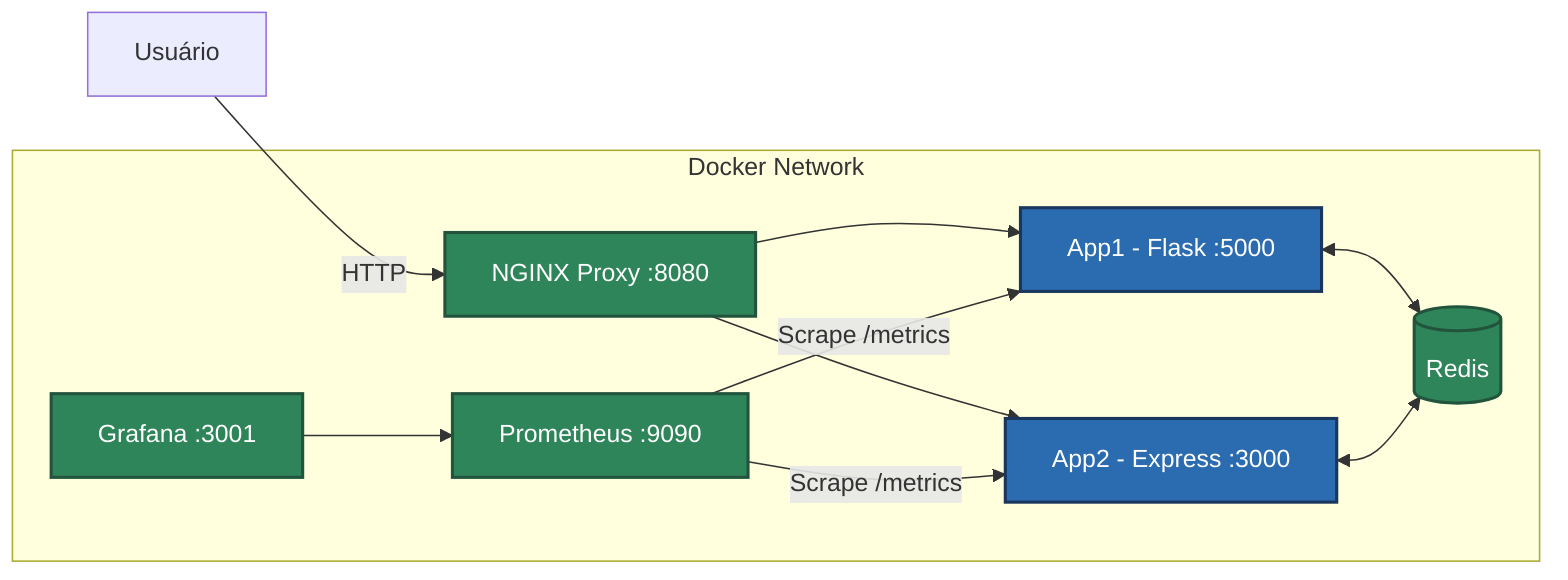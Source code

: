 flowchart LR
    user[Usuário] -->|HTTP| proxy[NGINX Proxy :8080]
    subgraph Docker Network
      proxy --> A1[App1 - Flask :5000]
      proxy --> A2[App2 - Express :3000]
      A1 <--> R[(Redis)]
      A2 <--> R[(Redis)]
      P[Prometheus :9090] -->|Scrape /metrics| A1
      P -->|Scrape /metrics| A2
      G[Grafana :3001] --> P
    end

classDef svc fill:#2b6cb0,stroke:#1a365d,color:#fff,stroke-width:2px;
classDef infra fill:#2f855a,stroke:#22543d,color:#fff,stroke-width:2px;
class A1,A2 svc;
class R,P,G,proxy infra;